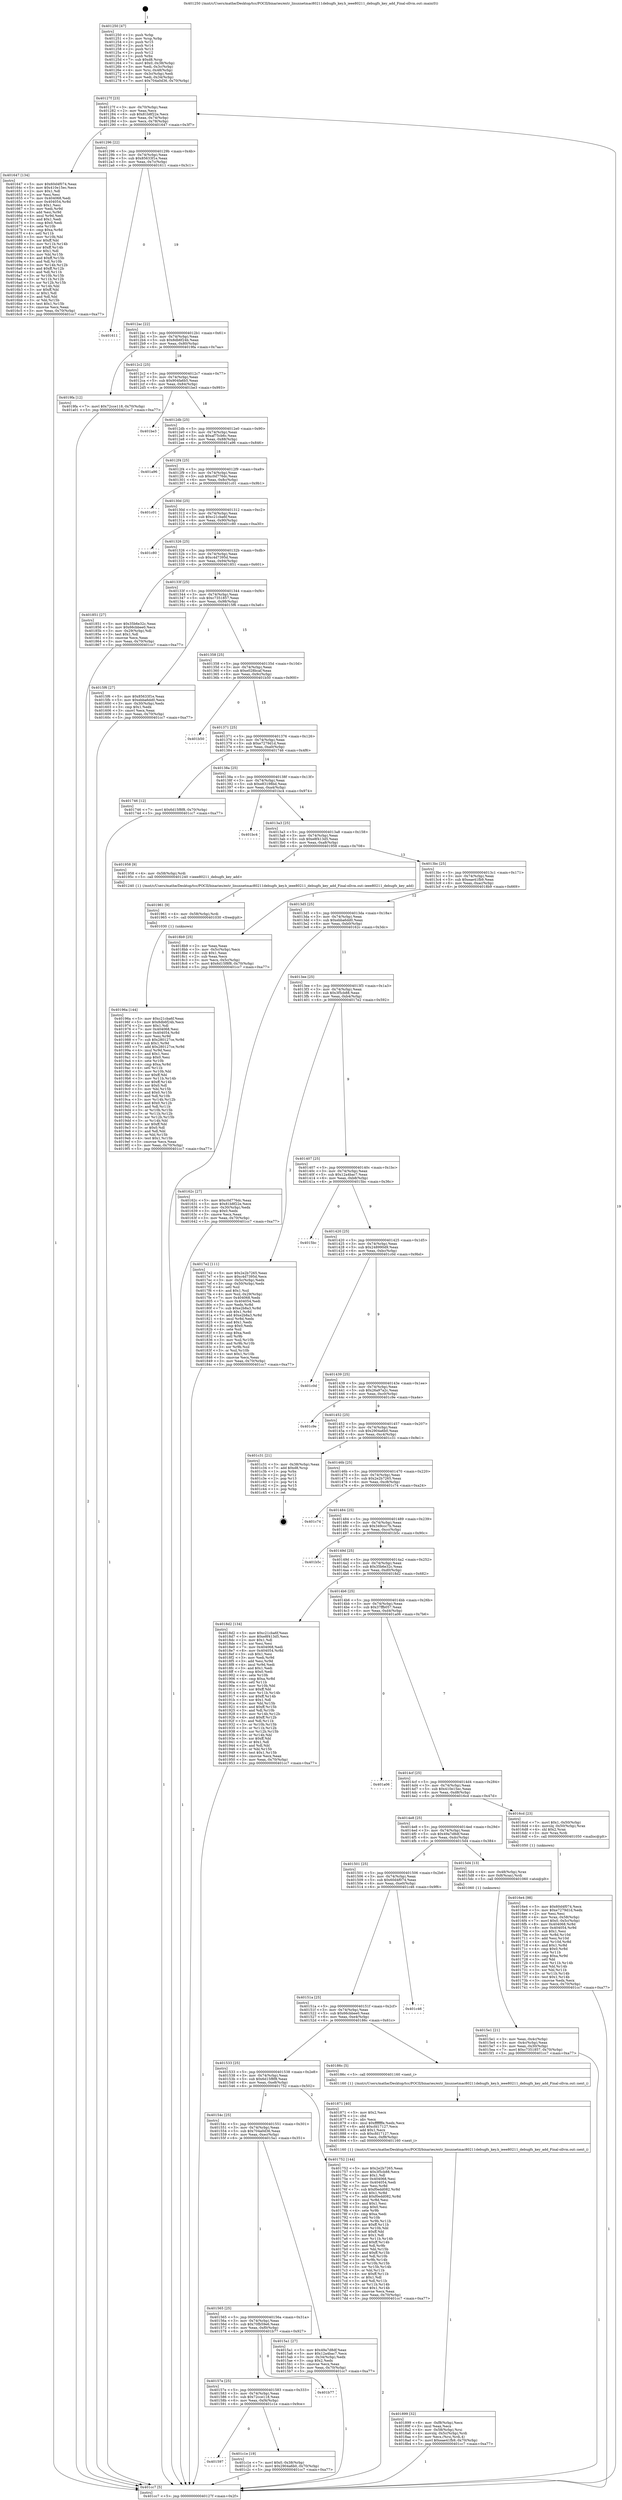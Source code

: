 digraph "0x401250" {
  label = "0x401250 (/mnt/c/Users/mathe/Desktop/tcc/POCII/binaries/extr_linuxnetmac80211debugfs_key.h_ieee80211_debugfs_key_add_Final-ollvm.out::main(0))"
  labelloc = "t"
  node[shape=record]

  Entry [label="",width=0.3,height=0.3,shape=circle,fillcolor=black,style=filled]
  "0x40127f" [label="{
     0x40127f [23]\l
     | [instrs]\l
     &nbsp;&nbsp;0x40127f \<+3\>: mov -0x70(%rbp),%eax\l
     &nbsp;&nbsp;0x401282 \<+2\>: mov %eax,%ecx\l
     &nbsp;&nbsp;0x401284 \<+6\>: sub $0x81b8f22e,%ecx\l
     &nbsp;&nbsp;0x40128a \<+3\>: mov %eax,-0x74(%rbp)\l
     &nbsp;&nbsp;0x40128d \<+3\>: mov %ecx,-0x78(%rbp)\l
     &nbsp;&nbsp;0x401290 \<+6\>: je 0000000000401647 \<main+0x3f7\>\l
  }"]
  "0x401647" [label="{
     0x401647 [134]\l
     | [instrs]\l
     &nbsp;&nbsp;0x401647 \<+5\>: mov $0x60d4f074,%eax\l
     &nbsp;&nbsp;0x40164c \<+5\>: mov $0x410e15ec,%ecx\l
     &nbsp;&nbsp;0x401651 \<+2\>: mov $0x1,%dl\l
     &nbsp;&nbsp;0x401653 \<+2\>: xor %esi,%esi\l
     &nbsp;&nbsp;0x401655 \<+7\>: mov 0x404068,%edi\l
     &nbsp;&nbsp;0x40165c \<+8\>: mov 0x404054,%r8d\l
     &nbsp;&nbsp;0x401664 \<+3\>: sub $0x1,%esi\l
     &nbsp;&nbsp;0x401667 \<+3\>: mov %edi,%r9d\l
     &nbsp;&nbsp;0x40166a \<+3\>: add %esi,%r9d\l
     &nbsp;&nbsp;0x40166d \<+4\>: imul %r9d,%edi\l
     &nbsp;&nbsp;0x401671 \<+3\>: and $0x1,%edi\l
     &nbsp;&nbsp;0x401674 \<+3\>: cmp $0x0,%edi\l
     &nbsp;&nbsp;0x401677 \<+4\>: sete %r10b\l
     &nbsp;&nbsp;0x40167b \<+4\>: cmp $0xa,%r8d\l
     &nbsp;&nbsp;0x40167f \<+4\>: setl %r11b\l
     &nbsp;&nbsp;0x401683 \<+3\>: mov %r10b,%bl\l
     &nbsp;&nbsp;0x401686 \<+3\>: xor $0xff,%bl\l
     &nbsp;&nbsp;0x401689 \<+3\>: mov %r11b,%r14b\l
     &nbsp;&nbsp;0x40168c \<+4\>: xor $0xff,%r14b\l
     &nbsp;&nbsp;0x401690 \<+3\>: xor $0x1,%dl\l
     &nbsp;&nbsp;0x401693 \<+3\>: mov %bl,%r15b\l
     &nbsp;&nbsp;0x401696 \<+4\>: and $0xff,%r15b\l
     &nbsp;&nbsp;0x40169a \<+3\>: and %dl,%r10b\l
     &nbsp;&nbsp;0x40169d \<+3\>: mov %r14b,%r12b\l
     &nbsp;&nbsp;0x4016a0 \<+4\>: and $0xff,%r12b\l
     &nbsp;&nbsp;0x4016a4 \<+3\>: and %dl,%r11b\l
     &nbsp;&nbsp;0x4016a7 \<+3\>: or %r10b,%r15b\l
     &nbsp;&nbsp;0x4016aa \<+3\>: or %r11b,%r12b\l
     &nbsp;&nbsp;0x4016ad \<+3\>: xor %r12b,%r15b\l
     &nbsp;&nbsp;0x4016b0 \<+3\>: or %r14b,%bl\l
     &nbsp;&nbsp;0x4016b3 \<+3\>: xor $0xff,%bl\l
     &nbsp;&nbsp;0x4016b6 \<+3\>: or $0x1,%dl\l
     &nbsp;&nbsp;0x4016b9 \<+2\>: and %dl,%bl\l
     &nbsp;&nbsp;0x4016bb \<+3\>: or %bl,%r15b\l
     &nbsp;&nbsp;0x4016be \<+4\>: test $0x1,%r15b\l
     &nbsp;&nbsp;0x4016c2 \<+3\>: cmovne %ecx,%eax\l
     &nbsp;&nbsp;0x4016c5 \<+3\>: mov %eax,-0x70(%rbp)\l
     &nbsp;&nbsp;0x4016c8 \<+5\>: jmp 0000000000401cc7 \<main+0xa77\>\l
  }"]
  "0x401296" [label="{
     0x401296 [22]\l
     | [instrs]\l
     &nbsp;&nbsp;0x401296 \<+5\>: jmp 000000000040129b \<main+0x4b\>\l
     &nbsp;&nbsp;0x40129b \<+3\>: mov -0x74(%rbp),%eax\l
     &nbsp;&nbsp;0x40129e \<+5\>: sub $0x85633f1e,%eax\l
     &nbsp;&nbsp;0x4012a3 \<+3\>: mov %eax,-0x7c(%rbp)\l
     &nbsp;&nbsp;0x4012a6 \<+6\>: je 0000000000401611 \<main+0x3c1\>\l
  }"]
  Exit [label="",width=0.3,height=0.3,shape=circle,fillcolor=black,style=filled,peripheries=2]
  "0x401611" [label="{
     0x401611\l
  }", style=dashed]
  "0x4012ac" [label="{
     0x4012ac [22]\l
     | [instrs]\l
     &nbsp;&nbsp;0x4012ac \<+5\>: jmp 00000000004012b1 \<main+0x61\>\l
     &nbsp;&nbsp;0x4012b1 \<+3\>: mov -0x74(%rbp),%eax\l
     &nbsp;&nbsp;0x4012b4 \<+5\>: sub $0x8db6f24b,%eax\l
     &nbsp;&nbsp;0x4012b9 \<+3\>: mov %eax,-0x80(%rbp)\l
     &nbsp;&nbsp;0x4012bc \<+6\>: je 00000000004019fa \<main+0x7aa\>\l
  }"]
  "0x401597" [label="{
     0x401597\l
  }", style=dashed]
  "0x4019fa" [label="{
     0x4019fa [12]\l
     | [instrs]\l
     &nbsp;&nbsp;0x4019fa \<+7\>: movl $0x72cce118,-0x70(%rbp)\l
     &nbsp;&nbsp;0x401a01 \<+5\>: jmp 0000000000401cc7 \<main+0xa77\>\l
  }"]
  "0x4012c2" [label="{
     0x4012c2 [25]\l
     | [instrs]\l
     &nbsp;&nbsp;0x4012c2 \<+5\>: jmp 00000000004012c7 \<main+0x77\>\l
     &nbsp;&nbsp;0x4012c7 \<+3\>: mov -0x74(%rbp),%eax\l
     &nbsp;&nbsp;0x4012ca \<+5\>: sub $0x904fa6b5,%eax\l
     &nbsp;&nbsp;0x4012cf \<+6\>: mov %eax,-0x84(%rbp)\l
     &nbsp;&nbsp;0x4012d5 \<+6\>: je 0000000000401be3 \<main+0x993\>\l
  }"]
  "0x401c1e" [label="{
     0x401c1e [19]\l
     | [instrs]\l
     &nbsp;&nbsp;0x401c1e \<+7\>: movl $0x0,-0x38(%rbp)\l
     &nbsp;&nbsp;0x401c25 \<+7\>: movl $0x2904a6b0,-0x70(%rbp)\l
     &nbsp;&nbsp;0x401c2c \<+5\>: jmp 0000000000401cc7 \<main+0xa77\>\l
  }"]
  "0x401be3" [label="{
     0x401be3\l
  }", style=dashed]
  "0x4012db" [label="{
     0x4012db [25]\l
     | [instrs]\l
     &nbsp;&nbsp;0x4012db \<+5\>: jmp 00000000004012e0 \<main+0x90\>\l
     &nbsp;&nbsp;0x4012e0 \<+3\>: mov -0x74(%rbp),%eax\l
     &nbsp;&nbsp;0x4012e3 \<+5\>: sub $0xaf75cb6c,%eax\l
     &nbsp;&nbsp;0x4012e8 \<+6\>: mov %eax,-0x88(%rbp)\l
     &nbsp;&nbsp;0x4012ee \<+6\>: je 0000000000401a96 \<main+0x846\>\l
  }"]
  "0x40157e" [label="{
     0x40157e [25]\l
     | [instrs]\l
     &nbsp;&nbsp;0x40157e \<+5\>: jmp 0000000000401583 \<main+0x333\>\l
     &nbsp;&nbsp;0x401583 \<+3\>: mov -0x74(%rbp),%eax\l
     &nbsp;&nbsp;0x401586 \<+5\>: sub $0x72cce118,%eax\l
     &nbsp;&nbsp;0x40158b \<+6\>: mov %eax,-0xf4(%rbp)\l
     &nbsp;&nbsp;0x401591 \<+6\>: je 0000000000401c1e \<main+0x9ce\>\l
  }"]
  "0x401a96" [label="{
     0x401a96\l
  }", style=dashed]
  "0x4012f4" [label="{
     0x4012f4 [25]\l
     | [instrs]\l
     &nbsp;&nbsp;0x4012f4 \<+5\>: jmp 00000000004012f9 \<main+0xa9\>\l
     &nbsp;&nbsp;0x4012f9 \<+3\>: mov -0x74(%rbp),%eax\l
     &nbsp;&nbsp;0x4012fc \<+5\>: sub $0xc0d776dc,%eax\l
     &nbsp;&nbsp;0x401301 \<+6\>: mov %eax,-0x8c(%rbp)\l
     &nbsp;&nbsp;0x401307 \<+6\>: je 0000000000401c01 \<main+0x9b1\>\l
  }"]
  "0x401b77" [label="{
     0x401b77\l
  }", style=dashed]
  "0x401c01" [label="{
     0x401c01\l
  }", style=dashed]
  "0x40130d" [label="{
     0x40130d [25]\l
     | [instrs]\l
     &nbsp;&nbsp;0x40130d \<+5\>: jmp 0000000000401312 \<main+0xc2\>\l
     &nbsp;&nbsp;0x401312 \<+3\>: mov -0x74(%rbp),%eax\l
     &nbsp;&nbsp;0x401315 \<+5\>: sub $0xc21cba6f,%eax\l
     &nbsp;&nbsp;0x40131a \<+6\>: mov %eax,-0x90(%rbp)\l
     &nbsp;&nbsp;0x401320 \<+6\>: je 0000000000401c80 \<main+0xa30\>\l
  }"]
  "0x40196a" [label="{
     0x40196a [144]\l
     | [instrs]\l
     &nbsp;&nbsp;0x40196a \<+5\>: mov $0xc21cba6f,%eax\l
     &nbsp;&nbsp;0x40196f \<+5\>: mov $0x8db6f24b,%ecx\l
     &nbsp;&nbsp;0x401974 \<+2\>: mov $0x1,%dl\l
     &nbsp;&nbsp;0x401976 \<+7\>: mov 0x404068,%esi\l
     &nbsp;&nbsp;0x40197d \<+8\>: mov 0x404054,%r8d\l
     &nbsp;&nbsp;0x401985 \<+3\>: mov %esi,%r9d\l
     &nbsp;&nbsp;0x401988 \<+7\>: sub $0x280127ce,%r9d\l
     &nbsp;&nbsp;0x40198f \<+4\>: sub $0x1,%r9d\l
     &nbsp;&nbsp;0x401993 \<+7\>: add $0x280127ce,%r9d\l
     &nbsp;&nbsp;0x40199a \<+4\>: imul %r9d,%esi\l
     &nbsp;&nbsp;0x40199e \<+3\>: and $0x1,%esi\l
     &nbsp;&nbsp;0x4019a1 \<+3\>: cmp $0x0,%esi\l
     &nbsp;&nbsp;0x4019a4 \<+4\>: sete %r10b\l
     &nbsp;&nbsp;0x4019a8 \<+4\>: cmp $0xa,%r8d\l
     &nbsp;&nbsp;0x4019ac \<+4\>: setl %r11b\l
     &nbsp;&nbsp;0x4019b0 \<+3\>: mov %r10b,%bl\l
     &nbsp;&nbsp;0x4019b3 \<+3\>: xor $0xff,%bl\l
     &nbsp;&nbsp;0x4019b6 \<+3\>: mov %r11b,%r14b\l
     &nbsp;&nbsp;0x4019b9 \<+4\>: xor $0xff,%r14b\l
     &nbsp;&nbsp;0x4019bd \<+3\>: xor $0x0,%dl\l
     &nbsp;&nbsp;0x4019c0 \<+3\>: mov %bl,%r15b\l
     &nbsp;&nbsp;0x4019c3 \<+4\>: and $0x0,%r15b\l
     &nbsp;&nbsp;0x4019c7 \<+3\>: and %dl,%r10b\l
     &nbsp;&nbsp;0x4019ca \<+3\>: mov %r14b,%r12b\l
     &nbsp;&nbsp;0x4019cd \<+4\>: and $0x0,%r12b\l
     &nbsp;&nbsp;0x4019d1 \<+3\>: and %dl,%r11b\l
     &nbsp;&nbsp;0x4019d4 \<+3\>: or %r10b,%r15b\l
     &nbsp;&nbsp;0x4019d7 \<+3\>: or %r11b,%r12b\l
     &nbsp;&nbsp;0x4019da \<+3\>: xor %r12b,%r15b\l
     &nbsp;&nbsp;0x4019dd \<+3\>: or %r14b,%bl\l
     &nbsp;&nbsp;0x4019e0 \<+3\>: xor $0xff,%bl\l
     &nbsp;&nbsp;0x4019e3 \<+3\>: or $0x0,%dl\l
     &nbsp;&nbsp;0x4019e6 \<+2\>: and %dl,%bl\l
     &nbsp;&nbsp;0x4019e8 \<+3\>: or %bl,%r15b\l
     &nbsp;&nbsp;0x4019eb \<+4\>: test $0x1,%r15b\l
     &nbsp;&nbsp;0x4019ef \<+3\>: cmovne %ecx,%eax\l
     &nbsp;&nbsp;0x4019f2 \<+3\>: mov %eax,-0x70(%rbp)\l
     &nbsp;&nbsp;0x4019f5 \<+5\>: jmp 0000000000401cc7 \<main+0xa77\>\l
  }"]
  "0x401c80" [label="{
     0x401c80\l
  }", style=dashed]
  "0x401326" [label="{
     0x401326 [25]\l
     | [instrs]\l
     &nbsp;&nbsp;0x401326 \<+5\>: jmp 000000000040132b \<main+0xdb\>\l
     &nbsp;&nbsp;0x40132b \<+3\>: mov -0x74(%rbp),%eax\l
     &nbsp;&nbsp;0x40132e \<+5\>: sub $0xc4d7395d,%eax\l
     &nbsp;&nbsp;0x401333 \<+6\>: mov %eax,-0x94(%rbp)\l
     &nbsp;&nbsp;0x401339 \<+6\>: je 0000000000401851 \<main+0x601\>\l
  }"]
  "0x401961" [label="{
     0x401961 [9]\l
     | [instrs]\l
     &nbsp;&nbsp;0x401961 \<+4\>: mov -0x58(%rbp),%rdi\l
     &nbsp;&nbsp;0x401965 \<+5\>: call 0000000000401030 \<free@plt\>\l
     | [calls]\l
     &nbsp;&nbsp;0x401030 \{1\} (unknown)\l
  }"]
  "0x401851" [label="{
     0x401851 [27]\l
     | [instrs]\l
     &nbsp;&nbsp;0x401851 \<+5\>: mov $0x35b6e32c,%eax\l
     &nbsp;&nbsp;0x401856 \<+5\>: mov $0x66cbbee0,%ecx\l
     &nbsp;&nbsp;0x40185b \<+3\>: mov -0x29(%rbp),%dl\l
     &nbsp;&nbsp;0x40185e \<+3\>: test $0x1,%dl\l
     &nbsp;&nbsp;0x401861 \<+3\>: cmovne %ecx,%eax\l
     &nbsp;&nbsp;0x401864 \<+3\>: mov %eax,-0x70(%rbp)\l
     &nbsp;&nbsp;0x401867 \<+5\>: jmp 0000000000401cc7 \<main+0xa77\>\l
  }"]
  "0x40133f" [label="{
     0x40133f [25]\l
     | [instrs]\l
     &nbsp;&nbsp;0x40133f \<+5\>: jmp 0000000000401344 \<main+0xf4\>\l
     &nbsp;&nbsp;0x401344 \<+3\>: mov -0x74(%rbp),%eax\l
     &nbsp;&nbsp;0x401347 \<+5\>: sub $0xc7351857,%eax\l
     &nbsp;&nbsp;0x40134c \<+6\>: mov %eax,-0x98(%rbp)\l
     &nbsp;&nbsp;0x401352 \<+6\>: je 00000000004015f6 \<main+0x3a6\>\l
  }"]
  "0x401899" [label="{
     0x401899 [32]\l
     | [instrs]\l
     &nbsp;&nbsp;0x401899 \<+6\>: mov -0xf8(%rbp),%ecx\l
     &nbsp;&nbsp;0x40189f \<+3\>: imul %eax,%ecx\l
     &nbsp;&nbsp;0x4018a2 \<+4\>: mov -0x58(%rbp),%rsi\l
     &nbsp;&nbsp;0x4018a6 \<+4\>: movslq -0x5c(%rbp),%rdi\l
     &nbsp;&nbsp;0x4018aa \<+3\>: mov %ecx,(%rsi,%rdi,4)\l
     &nbsp;&nbsp;0x4018ad \<+7\>: movl $0xeae41fb9,-0x70(%rbp)\l
     &nbsp;&nbsp;0x4018b4 \<+5\>: jmp 0000000000401cc7 \<main+0xa77\>\l
  }"]
  "0x4015f6" [label="{
     0x4015f6 [27]\l
     | [instrs]\l
     &nbsp;&nbsp;0x4015f6 \<+5\>: mov $0x85633f1e,%eax\l
     &nbsp;&nbsp;0x4015fb \<+5\>: mov $0xebba6dd0,%ecx\l
     &nbsp;&nbsp;0x401600 \<+3\>: mov -0x30(%rbp),%edx\l
     &nbsp;&nbsp;0x401603 \<+3\>: cmp $0x1,%edx\l
     &nbsp;&nbsp;0x401606 \<+3\>: cmovl %ecx,%eax\l
     &nbsp;&nbsp;0x401609 \<+3\>: mov %eax,-0x70(%rbp)\l
     &nbsp;&nbsp;0x40160c \<+5\>: jmp 0000000000401cc7 \<main+0xa77\>\l
  }"]
  "0x401358" [label="{
     0x401358 [25]\l
     | [instrs]\l
     &nbsp;&nbsp;0x401358 \<+5\>: jmp 000000000040135d \<main+0x10d\>\l
     &nbsp;&nbsp;0x40135d \<+3\>: mov -0x74(%rbp),%eax\l
     &nbsp;&nbsp;0x401360 \<+5\>: sub $0xe028bcaf,%eax\l
     &nbsp;&nbsp;0x401365 \<+6\>: mov %eax,-0x9c(%rbp)\l
     &nbsp;&nbsp;0x40136b \<+6\>: je 0000000000401b50 \<main+0x900\>\l
  }"]
  "0x401871" [label="{
     0x401871 [40]\l
     | [instrs]\l
     &nbsp;&nbsp;0x401871 \<+5\>: mov $0x2,%ecx\l
     &nbsp;&nbsp;0x401876 \<+1\>: cltd\l
     &nbsp;&nbsp;0x401877 \<+2\>: idiv %ecx\l
     &nbsp;&nbsp;0x401879 \<+6\>: imul $0xfffffffe,%edx,%ecx\l
     &nbsp;&nbsp;0x40187f \<+6\>: add $0xcfd17127,%ecx\l
     &nbsp;&nbsp;0x401885 \<+3\>: add $0x1,%ecx\l
     &nbsp;&nbsp;0x401888 \<+6\>: sub $0xcfd17127,%ecx\l
     &nbsp;&nbsp;0x40188e \<+6\>: mov %ecx,-0xf8(%rbp)\l
     &nbsp;&nbsp;0x401894 \<+5\>: call 0000000000401160 \<next_i\>\l
     | [calls]\l
     &nbsp;&nbsp;0x401160 \{1\} (/mnt/c/Users/mathe/Desktop/tcc/POCII/binaries/extr_linuxnetmac80211debugfs_key.h_ieee80211_debugfs_key_add_Final-ollvm.out::next_i)\l
  }"]
  "0x401b50" [label="{
     0x401b50\l
  }", style=dashed]
  "0x401371" [label="{
     0x401371 [25]\l
     | [instrs]\l
     &nbsp;&nbsp;0x401371 \<+5\>: jmp 0000000000401376 \<main+0x126\>\l
     &nbsp;&nbsp;0x401376 \<+3\>: mov -0x74(%rbp),%eax\l
     &nbsp;&nbsp;0x401379 \<+5\>: sub $0xe7279d1d,%eax\l
     &nbsp;&nbsp;0x40137e \<+6\>: mov %eax,-0xa0(%rbp)\l
     &nbsp;&nbsp;0x401384 \<+6\>: je 0000000000401746 \<main+0x4f6\>\l
  }"]
  "0x4016e4" [label="{
     0x4016e4 [98]\l
     | [instrs]\l
     &nbsp;&nbsp;0x4016e4 \<+5\>: mov $0x60d4f074,%ecx\l
     &nbsp;&nbsp;0x4016e9 \<+5\>: mov $0xe7279d1d,%edx\l
     &nbsp;&nbsp;0x4016ee \<+2\>: xor %esi,%esi\l
     &nbsp;&nbsp;0x4016f0 \<+4\>: mov %rax,-0x58(%rbp)\l
     &nbsp;&nbsp;0x4016f4 \<+7\>: movl $0x0,-0x5c(%rbp)\l
     &nbsp;&nbsp;0x4016fb \<+8\>: mov 0x404068,%r8d\l
     &nbsp;&nbsp;0x401703 \<+8\>: mov 0x404054,%r9d\l
     &nbsp;&nbsp;0x40170b \<+3\>: sub $0x1,%esi\l
     &nbsp;&nbsp;0x40170e \<+3\>: mov %r8d,%r10d\l
     &nbsp;&nbsp;0x401711 \<+3\>: add %esi,%r10d\l
     &nbsp;&nbsp;0x401714 \<+4\>: imul %r10d,%r8d\l
     &nbsp;&nbsp;0x401718 \<+4\>: and $0x1,%r8d\l
     &nbsp;&nbsp;0x40171c \<+4\>: cmp $0x0,%r8d\l
     &nbsp;&nbsp;0x401720 \<+4\>: sete %r11b\l
     &nbsp;&nbsp;0x401724 \<+4\>: cmp $0xa,%r9d\l
     &nbsp;&nbsp;0x401728 \<+3\>: setl %bl\l
     &nbsp;&nbsp;0x40172b \<+3\>: mov %r11b,%r14b\l
     &nbsp;&nbsp;0x40172e \<+3\>: and %bl,%r14b\l
     &nbsp;&nbsp;0x401731 \<+3\>: xor %bl,%r11b\l
     &nbsp;&nbsp;0x401734 \<+3\>: or %r11b,%r14b\l
     &nbsp;&nbsp;0x401737 \<+4\>: test $0x1,%r14b\l
     &nbsp;&nbsp;0x40173b \<+3\>: cmovne %edx,%ecx\l
     &nbsp;&nbsp;0x40173e \<+3\>: mov %ecx,-0x70(%rbp)\l
     &nbsp;&nbsp;0x401741 \<+5\>: jmp 0000000000401cc7 \<main+0xa77\>\l
  }"]
  "0x401746" [label="{
     0x401746 [12]\l
     | [instrs]\l
     &nbsp;&nbsp;0x401746 \<+7\>: movl $0x6d15f8f8,-0x70(%rbp)\l
     &nbsp;&nbsp;0x40174d \<+5\>: jmp 0000000000401cc7 \<main+0xa77\>\l
  }"]
  "0x40138a" [label="{
     0x40138a [25]\l
     | [instrs]\l
     &nbsp;&nbsp;0x40138a \<+5\>: jmp 000000000040138f \<main+0x13f\>\l
     &nbsp;&nbsp;0x40138f \<+3\>: mov -0x74(%rbp),%eax\l
     &nbsp;&nbsp;0x401392 \<+5\>: sub $0xe83198bd,%eax\l
     &nbsp;&nbsp;0x401397 \<+6\>: mov %eax,-0xa4(%rbp)\l
     &nbsp;&nbsp;0x40139d \<+6\>: je 0000000000401bc4 \<main+0x974\>\l
  }"]
  "0x4015e1" [label="{
     0x4015e1 [21]\l
     | [instrs]\l
     &nbsp;&nbsp;0x4015e1 \<+3\>: mov %eax,-0x4c(%rbp)\l
     &nbsp;&nbsp;0x4015e4 \<+3\>: mov -0x4c(%rbp),%eax\l
     &nbsp;&nbsp;0x4015e7 \<+3\>: mov %eax,-0x30(%rbp)\l
     &nbsp;&nbsp;0x4015ea \<+7\>: movl $0xc7351857,-0x70(%rbp)\l
     &nbsp;&nbsp;0x4015f1 \<+5\>: jmp 0000000000401cc7 \<main+0xa77\>\l
  }"]
  "0x401bc4" [label="{
     0x401bc4\l
  }", style=dashed]
  "0x4013a3" [label="{
     0x4013a3 [25]\l
     | [instrs]\l
     &nbsp;&nbsp;0x4013a3 \<+5\>: jmp 00000000004013a8 \<main+0x158\>\l
     &nbsp;&nbsp;0x4013a8 \<+3\>: mov -0x74(%rbp),%eax\l
     &nbsp;&nbsp;0x4013ab \<+5\>: sub $0xe8f413d5,%eax\l
     &nbsp;&nbsp;0x4013b0 \<+6\>: mov %eax,-0xa8(%rbp)\l
     &nbsp;&nbsp;0x4013b6 \<+6\>: je 0000000000401958 \<main+0x708\>\l
  }"]
  "0x401250" [label="{
     0x401250 [47]\l
     | [instrs]\l
     &nbsp;&nbsp;0x401250 \<+1\>: push %rbp\l
     &nbsp;&nbsp;0x401251 \<+3\>: mov %rsp,%rbp\l
     &nbsp;&nbsp;0x401254 \<+2\>: push %r15\l
     &nbsp;&nbsp;0x401256 \<+2\>: push %r14\l
     &nbsp;&nbsp;0x401258 \<+2\>: push %r13\l
     &nbsp;&nbsp;0x40125a \<+2\>: push %r12\l
     &nbsp;&nbsp;0x40125c \<+1\>: push %rbx\l
     &nbsp;&nbsp;0x40125d \<+7\>: sub $0xd8,%rsp\l
     &nbsp;&nbsp;0x401264 \<+7\>: movl $0x0,-0x38(%rbp)\l
     &nbsp;&nbsp;0x40126b \<+3\>: mov %edi,-0x3c(%rbp)\l
     &nbsp;&nbsp;0x40126e \<+4\>: mov %rsi,-0x48(%rbp)\l
     &nbsp;&nbsp;0x401272 \<+3\>: mov -0x3c(%rbp),%edi\l
     &nbsp;&nbsp;0x401275 \<+3\>: mov %edi,-0x34(%rbp)\l
     &nbsp;&nbsp;0x401278 \<+7\>: movl $0x704a0d36,-0x70(%rbp)\l
  }"]
  "0x401958" [label="{
     0x401958 [9]\l
     | [instrs]\l
     &nbsp;&nbsp;0x401958 \<+4\>: mov -0x58(%rbp),%rdi\l
     &nbsp;&nbsp;0x40195c \<+5\>: call 0000000000401240 \<ieee80211_debugfs_key_add\>\l
     | [calls]\l
     &nbsp;&nbsp;0x401240 \{1\} (/mnt/c/Users/mathe/Desktop/tcc/POCII/binaries/extr_linuxnetmac80211debugfs_key.h_ieee80211_debugfs_key_add_Final-ollvm.out::ieee80211_debugfs_key_add)\l
  }"]
  "0x4013bc" [label="{
     0x4013bc [25]\l
     | [instrs]\l
     &nbsp;&nbsp;0x4013bc \<+5\>: jmp 00000000004013c1 \<main+0x171\>\l
     &nbsp;&nbsp;0x4013c1 \<+3\>: mov -0x74(%rbp),%eax\l
     &nbsp;&nbsp;0x4013c4 \<+5\>: sub $0xeae41fb9,%eax\l
     &nbsp;&nbsp;0x4013c9 \<+6\>: mov %eax,-0xac(%rbp)\l
     &nbsp;&nbsp;0x4013cf \<+6\>: je 00000000004018b9 \<main+0x669\>\l
  }"]
  "0x401cc7" [label="{
     0x401cc7 [5]\l
     | [instrs]\l
     &nbsp;&nbsp;0x401cc7 \<+5\>: jmp 000000000040127f \<main+0x2f\>\l
  }"]
  "0x4018b9" [label="{
     0x4018b9 [25]\l
     | [instrs]\l
     &nbsp;&nbsp;0x4018b9 \<+2\>: xor %eax,%eax\l
     &nbsp;&nbsp;0x4018bb \<+3\>: mov -0x5c(%rbp),%ecx\l
     &nbsp;&nbsp;0x4018be \<+3\>: sub $0x1,%eax\l
     &nbsp;&nbsp;0x4018c1 \<+2\>: sub %eax,%ecx\l
     &nbsp;&nbsp;0x4018c3 \<+3\>: mov %ecx,-0x5c(%rbp)\l
     &nbsp;&nbsp;0x4018c6 \<+7\>: movl $0x6d15f8f8,-0x70(%rbp)\l
     &nbsp;&nbsp;0x4018cd \<+5\>: jmp 0000000000401cc7 \<main+0xa77\>\l
  }"]
  "0x4013d5" [label="{
     0x4013d5 [25]\l
     | [instrs]\l
     &nbsp;&nbsp;0x4013d5 \<+5\>: jmp 00000000004013da \<main+0x18a\>\l
     &nbsp;&nbsp;0x4013da \<+3\>: mov -0x74(%rbp),%eax\l
     &nbsp;&nbsp;0x4013dd \<+5\>: sub $0xebba6dd0,%eax\l
     &nbsp;&nbsp;0x4013e2 \<+6\>: mov %eax,-0xb0(%rbp)\l
     &nbsp;&nbsp;0x4013e8 \<+6\>: je 000000000040162c \<main+0x3dc\>\l
  }"]
  "0x401565" [label="{
     0x401565 [25]\l
     | [instrs]\l
     &nbsp;&nbsp;0x401565 \<+5\>: jmp 000000000040156a \<main+0x31a\>\l
     &nbsp;&nbsp;0x40156a \<+3\>: mov -0x74(%rbp),%eax\l
     &nbsp;&nbsp;0x40156d \<+5\>: sub $0x70fb59e6,%eax\l
     &nbsp;&nbsp;0x401572 \<+6\>: mov %eax,-0xf0(%rbp)\l
     &nbsp;&nbsp;0x401578 \<+6\>: je 0000000000401b77 \<main+0x927\>\l
  }"]
  "0x40162c" [label="{
     0x40162c [27]\l
     | [instrs]\l
     &nbsp;&nbsp;0x40162c \<+5\>: mov $0xc0d776dc,%eax\l
     &nbsp;&nbsp;0x401631 \<+5\>: mov $0x81b8f22e,%ecx\l
     &nbsp;&nbsp;0x401636 \<+3\>: mov -0x30(%rbp),%edx\l
     &nbsp;&nbsp;0x401639 \<+3\>: cmp $0x0,%edx\l
     &nbsp;&nbsp;0x40163c \<+3\>: cmove %ecx,%eax\l
     &nbsp;&nbsp;0x40163f \<+3\>: mov %eax,-0x70(%rbp)\l
     &nbsp;&nbsp;0x401642 \<+5\>: jmp 0000000000401cc7 \<main+0xa77\>\l
  }"]
  "0x4013ee" [label="{
     0x4013ee [25]\l
     | [instrs]\l
     &nbsp;&nbsp;0x4013ee \<+5\>: jmp 00000000004013f3 \<main+0x1a3\>\l
     &nbsp;&nbsp;0x4013f3 \<+3\>: mov -0x74(%rbp),%eax\l
     &nbsp;&nbsp;0x4013f6 \<+5\>: sub $0x3f5cb88,%eax\l
     &nbsp;&nbsp;0x4013fb \<+6\>: mov %eax,-0xb4(%rbp)\l
     &nbsp;&nbsp;0x401401 \<+6\>: je 00000000004017e2 \<main+0x592\>\l
  }"]
  "0x4015a1" [label="{
     0x4015a1 [27]\l
     | [instrs]\l
     &nbsp;&nbsp;0x4015a1 \<+5\>: mov $0x49a7d8df,%eax\l
     &nbsp;&nbsp;0x4015a6 \<+5\>: mov $0x12a4bac7,%ecx\l
     &nbsp;&nbsp;0x4015ab \<+3\>: mov -0x34(%rbp),%edx\l
     &nbsp;&nbsp;0x4015ae \<+3\>: cmp $0x2,%edx\l
     &nbsp;&nbsp;0x4015b1 \<+3\>: cmovne %ecx,%eax\l
     &nbsp;&nbsp;0x4015b4 \<+3\>: mov %eax,-0x70(%rbp)\l
     &nbsp;&nbsp;0x4015b7 \<+5\>: jmp 0000000000401cc7 \<main+0xa77\>\l
  }"]
  "0x4017e2" [label="{
     0x4017e2 [111]\l
     | [instrs]\l
     &nbsp;&nbsp;0x4017e2 \<+5\>: mov $0x2e2b7265,%eax\l
     &nbsp;&nbsp;0x4017e7 \<+5\>: mov $0xc4d7395d,%ecx\l
     &nbsp;&nbsp;0x4017ec \<+3\>: mov -0x5c(%rbp),%edx\l
     &nbsp;&nbsp;0x4017ef \<+3\>: cmp -0x50(%rbp),%edx\l
     &nbsp;&nbsp;0x4017f2 \<+4\>: setl %sil\l
     &nbsp;&nbsp;0x4017f6 \<+4\>: and $0x1,%sil\l
     &nbsp;&nbsp;0x4017fa \<+4\>: mov %sil,-0x29(%rbp)\l
     &nbsp;&nbsp;0x4017fe \<+7\>: mov 0x404068,%edx\l
     &nbsp;&nbsp;0x401805 \<+7\>: mov 0x404054,%edi\l
     &nbsp;&nbsp;0x40180c \<+3\>: mov %edx,%r8d\l
     &nbsp;&nbsp;0x40180f \<+7\>: sub $0xe2b8a3,%r8d\l
     &nbsp;&nbsp;0x401816 \<+4\>: sub $0x1,%r8d\l
     &nbsp;&nbsp;0x40181a \<+7\>: add $0xe2b8a3,%r8d\l
     &nbsp;&nbsp;0x401821 \<+4\>: imul %r8d,%edx\l
     &nbsp;&nbsp;0x401825 \<+3\>: and $0x1,%edx\l
     &nbsp;&nbsp;0x401828 \<+3\>: cmp $0x0,%edx\l
     &nbsp;&nbsp;0x40182b \<+4\>: sete %sil\l
     &nbsp;&nbsp;0x40182f \<+3\>: cmp $0xa,%edi\l
     &nbsp;&nbsp;0x401832 \<+4\>: setl %r9b\l
     &nbsp;&nbsp;0x401836 \<+3\>: mov %sil,%r10b\l
     &nbsp;&nbsp;0x401839 \<+3\>: and %r9b,%r10b\l
     &nbsp;&nbsp;0x40183c \<+3\>: xor %r9b,%sil\l
     &nbsp;&nbsp;0x40183f \<+3\>: or %sil,%r10b\l
     &nbsp;&nbsp;0x401842 \<+4\>: test $0x1,%r10b\l
     &nbsp;&nbsp;0x401846 \<+3\>: cmovne %ecx,%eax\l
     &nbsp;&nbsp;0x401849 \<+3\>: mov %eax,-0x70(%rbp)\l
     &nbsp;&nbsp;0x40184c \<+5\>: jmp 0000000000401cc7 \<main+0xa77\>\l
  }"]
  "0x401407" [label="{
     0x401407 [25]\l
     | [instrs]\l
     &nbsp;&nbsp;0x401407 \<+5\>: jmp 000000000040140c \<main+0x1bc\>\l
     &nbsp;&nbsp;0x40140c \<+3\>: mov -0x74(%rbp),%eax\l
     &nbsp;&nbsp;0x40140f \<+5\>: sub $0x12a4bac7,%eax\l
     &nbsp;&nbsp;0x401414 \<+6\>: mov %eax,-0xb8(%rbp)\l
     &nbsp;&nbsp;0x40141a \<+6\>: je 00000000004015bc \<main+0x36c\>\l
  }"]
  "0x40154c" [label="{
     0x40154c [25]\l
     | [instrs]\l
     &nbsp;&nbsp;0x40154c \<+5\>: jmp 0000000000401551 \<main+0x301\>\l
     &nbsp;&nbsp;0x401551 \<+3\>: mov -0x74(%rbp),%eax\l
     &nbsp;&nbsp;0x401554 \<+5\>: sub $0x704a0d36,%eax\l
     &nbsp;&nbsp;0x401559 \<+6\>: mov %eax,-0xec(%rbp)\l
     &nbsp;&nbsp;0x40155f \<+6\>: je 00000000004015a1 \<main+0x351\>\l
  }"]
  "0x4015bc" [label="{
     0x4015bc\l
  }", style=dashed]
  "0x401420" [label="{
     0x401420 [25]\l
     | [instrs]\l
     &nbsp;&nbsp;0x401420 \<+5\>: jmp 0000000000401425 \<main+0x1d5\>\l
     &nbsp;&nbsp;0x401425 \<+3\>: mov -0x74(%rbp),%eax\l
     &nbsp;&nbsp;0x401428 \<+5\>: sub $0x248990d9,%eax\l
     &nbsp;&nbsp;0x40142d \<+6\>: mov %eax,-0xbc(%rbp)\l
     &nbsp;&nbsp;0x401433 \<+6\>: je 0000000000401c0d \<main+0x9bd\>\l
  }"]
  "0x401752" [label="{
     0x401752 [144]\l
     | [instrs]\l
     &nbsp;&nbsp;0x401752 \<+5\>: mov $0x2e2b7265,%eax\l
     &nbsp;&nbsp;0x401757 \<+5\>: mov $0x3f5cb88,%ecx\l
     &nbsp;&nbsp;0x40175c \<+2\>: mov $0x1,%dl\l
     &nbsp;&nbsp;0x40175e \<+7\>: mov 0x404068,%esi\l
     &nbsp;&nbsp;0x401765 \<+7\>: mov 0x404054,%edi\l
     &nbsp;&nbsp;0x40176c \<+3\>: mov %esi,%r8d\l
     &nbsp;&nbsp;0x40176f \<+7\>: sub $0xf0edd082,%r8d\l
     &nbsp;&nbsp;0x401776 \<+4\>: sub $0x1,%r8d\l
     &nbsp;&nbsp;0x40177a \<+7\>: add $0xf0edd082,%r8d\l
     &nbsp;&nbsp;0x401781 \<+4\>: imul %r8d,%esi\l
     &nbsp;&nbsp;0x401785 \<+3\>: and $0x1,%esi\l
     &nbsp;&nbsp;0x401788 \<+3\>: cmp $0x0,%esi\l
     &nbsp;&nbsp;0x40178b \<+4\>: sete %r9b\l
     &nbsp;&nbsp;0x40178f \<+3\>: cmp $0xa,%edi\l
     &nbsp;&nbsp;0x401792 \<+4\>: setl %r10b\l
     &nbsp;&nbsp;0x401796 \<+3\>: mov %r9b,%r11b\l
     &nbsp;&nbsp;0x401799 \<+4\>: xor $0xff,%r11b\l
     &nbsp;&nbsp;0x40179d \<+3\>: mov %r10b,%bl\l
     &nbsp;&nbsp;0x4017a0 \<+3\>: xor $0xff,%bl\l
     &nbsp;&nbsp;0x4017a3 \<+3\>: xor $0x1,%dl\l
     &nbsp;&nbsp;0x4017a6 \<+3\>: mov %r11b,%r14b\l
     &nbsp;&nbsp;0x4017a9 \<+4\>: and $0xff,%r14b\l
     &nbsp;&nbsp;0x4017ad \<+3\>: and %dl,%r9b\l
     &nbsp;&nbsp;0x4017b0 \<+3\>: mov %bl,%r15b\l
     &nbsp;&nbsp;0x4017b3 \<+4\>: and $0xff,%r15b\l
     &nbsp;&nbsp;0x4017b7 \<+3\>: and %dl,%r10b\l
     &nbsp;&nbsp;0x4017ba \<+3\>: or %r9b,%r14b\l
     &nbsp;&nbsp;0x4017bd \<+3\>: or %r10b,%r15b\l
     &nbsp;&nbsp;0x4017c0 \<+3\>: xor %r15b,%r14b\l
     &nbsp;&nbsp;0x4017c3 \<+3\>: or %bl,%r11b\l
     &nbsp;&nbsp;0x4017c6 \<+4\>: xor $0xff,%r11b\l
     &nbsp;&nbsp;0x4017ca \<+3\>: or $0x1,%dl\l
     &nbsp;&nbsp;0x4017cd \<+3\>: and %dl,%r11b\l
     &nbsp;&nbsp;0x4017d0 \<+3\>: or %r11b,%r14b\l
     &nbsp;&nbsp;0x4017d3 \<+4\>: test $0x1,%r14b\l
     &nbsp;&nbsp;0x4017d7 \<+3\>: cmovne %ecx,%eax\l
     &nbsp;&nbsp;0x4017da \<+3\>: mov %eax,-0x70(%rbp)\l
     &nbsp;&nbsp;0x4017dd \<+5\>: jmp 0000000000401cc7 \<main+0xa77\>\l
  }"]
  "0x401c0d" [label="{
     0x401c0d\l
  }", style=dashed]
  "0x401439" [label="{
     0x401439 [25]\l
     | [instrs]\l
     &nbsp;&nbsp;0x401439 \<+5\>: jmp 000000000040143e \<main+0x1ee\>\l
     &nbsp;&nbsp;0x40143e \<+3\>: mov -0x74(%rbp),%eax\l
     &nbsp;&nbsp;0x401441 \<+5\>: sub $0x26a97a2c,%eax\l
     &nbsp;&nbsp;0x401446 \<+6\>: mov %eax,-0xc0(%rbp)\l
     &nbsp;&nbsp;0x40144c \<+6\>: je 0000000000401c9e \<main+0xa4e\>\l
  }"]
  "0x401533" [label="{
     0x401533 [25]\l
     | [instrs]\l
     &nbsp;&nbsp;0x401533 \<+5\>: jmp 0000000000401538 \<main+0x2e8\>\l
     &nbsp;&nbsp;0x401538 \<+3\>: mov -0x74(%rbp),%eax\l
     &nbsp;&nbsp;0x40153b \<+5\>: sub $0x6d15f8f8,%eax\l
     &nbsp;&nbsp;0x401540 \<+6\>: mov %eax,-0xe8(%rbp)\l
     &nbsp;&nbsp;0x401546 \<+6\>: je 0000000000401752 \<main+0x502\>\l
  }"]
  "0x401c9e" [label="{
     0x401c9e\l
  }", style=dashed]
  "0x401452" [label="{
     0x401452 [25]\l
     | [instrs]\l
     &nbsp;&nbsp;0x401452 \<+5\>: jmp 0000000000401457 \<main+0x207\>\l
     &nbsp;&nbsp;0x401457 \<+3\>: mov -0x74(%rbp),%eax\l
     &nbsp;&nbsp;0x40145a \<+5\>: sub $0x2904a6b0,%eax\l
     &nbsp;&nbsp;0x40145f \<+6\>: mov %eax,-0xc4(%rbp)\l
     &nbsp;&nbsp;0x401465 \<+6\>: je 0000000000401c31 \<main+0x9e1\>\l
  }"]
  "0x40186c" [label="{
     0x40186c [5]\l
     | [instrs]\l
     &nbsp;&nbsp;0x40186c \<+5\>: call 0000000000401160 \<next_i\>\l
     | [calls]\l
     &nbsp;&nbsp;0x401160 \{1\} (/mnt/c/Users/mathe/Desktop/tcc/POCII/binaries/extr_linuxnetmac80211debugfs_key.h_ieee80211_debugfs_key_add_Final-ollvm.out::next_i)\l
  }"]
  "0x401c31" [label="{
     0x401c31 [21]\l
     | [instrs]\l
     &nbsp;&nbsp;0x401c31 \<+3\>: mov -0x38(%rbp),%eax\l
     &nbsp;&nbsp;0x401c34 \<+7\>: add $0xd8,%rsp\l
     &nbsp;&nbsp;0x401c3b \<+1\>: pop %rbx\l
     &nbsp;&nbsp;0x401c3c \<+2\>: pop %r12\l
     &nbsp;&nbsp;0x401c3e \<+2\>: pop %r13\l
     &nbsp;&nbsp;0x401c40 \<+2\>: pop %r14\l
     &nbsp;&nbsp;0x401c42 \<+2\>: pop %r15\l
     &nbsp;&nbsp;0x401c44 \<+1\>: pop %rbp\l
     &nbsp;&nbsp;0x401c45 \<+1\>: ret\l
  }"]
  "0x40146b" [label="{
     0x40146b [25]\l
     | [instrs]\l
     &nbsp;&nbsp;0x40146b \<+5\>: jmp 0000000000401470 \<main+0x220\>\l
     &nbsp;&nbsp;0x401470 \<+3\>: mov -0x74(%rbp),%eax\l
     &nbsp;&nbsp;0x401473 \<+5\>: sub $0x2e2b7265,%eax\l
     &nbsp;&nbsp;0x401478 \<+6\>: mov %eax,-0xc8(%rbp)\l
     &nbsp;&nbsp;0x40147e \<+6\>: je 0000000000401c74 \<main+0xa24\>\l
  }"]
  "0x40151a" [label="{
     0x40151a [25]\l
     | [instrs]\l
     &nbsp;&nbsp;0x40151a \<+5\>: jmp 000000000040151f \<main+0x2cf\>\l
     &nbsp;&nbsp;0x40151f \<+3\>: mov -0x74(%rbp),%eax\l
     &nbsp;&nbsp;0x401522 \<+5\>: sub $0x66cbbee0,%eax\l
     &nbsp;&nbsp;0x401527 \<+6\>: mov %eax,-0xe4(%rbp)\l
     &nbsp;&nbsp;0x40152d \<+6\>: je 000000000040186c \<main+0x61c\>\l
  }"]
  "0x401c74" [label="{
     0x401c74\l
  }", style=dashed]
  "0x401484" [label="{
     0x401484 [25]\l
     | [instrs]\l
     &nbsp;&nbsp;0x401484 \<+5\>: jmp 0000000000401489 \<main+0x239\>\l
     &nbsp;&nbsp;0x401489 \<+3\>: mov -0x74(%rbp),%eax\l
     &nbsp;&nbsp;0x40148c \<+5\>: sub $0x349ccc7b,%eax\l
     &nbsp;&nbsp;0x401491 \<+6\>: mov %eax,-0xcc(%rbp)\l
     &nbsp;&nbsp;0x401497 \<+6\>: je 0000000000401b5c \<main+0x90c\>\l
  }"]
  "0x401c46" [label="{
     0x401c46\l
  }", style=dashed]
  "0x401b5c" [label="{
     0x401b5c\l
  }", style=dashed]
  "0x40149d" [label="{
     0x40149d [25]\l
     | [instrs]\l
     &nbsp;&nbsp;0x40149d \<+5\>: jmp 00000000004014a2 \<main+0x252\>\l
     &nbsp;&nbsp;0x4014a2 \<+3\>: mov -0x74(%rbp),%eax\l
     &nbsp;&nbsp;0x4014a5 \<+5\>: sub $0x35b6e32c,%eax\l
     &nbsp;&nbsp;0x4014aa \<+6\>: mov %eax,-0xd0(%rbp)\l
     &nbsp;&nbsp;0x4014b0 \<+6\>: je 00000000004018d2 \<main+0x682\>\l
  }"]
  "0x401501" [label="{
     0x401501 [25]\l
     | [instrs]\l
     &nbsp;&nbsp;0x401501 \<+5\>: jmp 0000000000401506 \<main+0x2b6\>\l
     &nbsp;&nbsp;0x401506 \<+3\>: mov -0x74(%rbp),%eax\l
     &nbsp;&nbsp;0x401509 \<+5\>: sub $0x60d4f074,%eax\l
     &nbsp;&nbsp;0x40150e \<+6\>: mov %eax,-0xe0(%rbp)\l
     &nbsp;&nbsp;0x401514 \<+6\>: je 0000000000401c46 \<main+0x9f6\>\l
  }"]
  "0x4018d2" [label="{
     0x4018d2 [134]\l
     | [instrs]\l
     &nbsp;&nbsp;0x4018d2 \<+5\>: mov $0xc21cba6f,%eax\l
     &nbsp;&nbsp;0x4018d7 \<+5\>: mov $0xe8f413d5,%ecx\l
     &nbsp;&nbsp;0x4018dc \<+2\>: mov $0x1,%dl\l
     &nbsp;&nbsp;0x4018de \<+2\>: xor %esi,%esi\l
     &nbsp;&nbsp;0x4018e0 \<+7\>: mov 0x404068,%edi\l
     &nbsp;&nbsp;0x4018e7 \<+8\>: mov 0x404054,%r8d\l
     &nbsp;&nbsp;0x4018ef \<+3\>: sub $0x1,%esi\l
     &nbsp;&nbsp;0x4018f2 \<+3\>: mov %edi,%r9d\l
     &nbsp;&nbsp;0x4018f5 \<+3\>: add %esi,%r9d\l
     &nbsp;&nbsp;0x4018f8 \<+4\>: imul %r9d,%edi\l
     &nbsp;&nbsp;0x4018fc \<+3\>: and $0x1,%edi\l
     &nbsp;&nbsp;0x4018ff \<+3\>: cmp $0x0,%edi\l
     &nbsp;&nbsp;0x401902 \<+4\>: sete %r10b\l
     &nbsp;&nbsp;0x401906 \<+4\>: cmp $0xa,%r8d\l
     &nbsp;&nbsp;0x40190a \<+4\>: setl %r11b\l
     &nbsp;&nbsp;0x40190e \<+3\>: mov %r10b,%bl\l
     &nbsp;&nbsp;0x401911 \<+3\>: xor $0xff,%bl\l
     &nbsp;&nbsp;0x401914 \<+3\>: mov %r11b,%r14b\l
     &nbsp;&nbsp;0x401917 \<+4\>: xor $0xff,%r14b\l
     &nbsp;&nbsp;0x40191b \<+3\>: xor $0x1,%dl\l
     &nbsp;&nbsp;0x40191e \<+3\>: mov %bl,%r15b\l
     &nbsp;&nbsp;0x401921 \<+4\>: and $0xff,%r15b\l
     &nbsp;&nbsp;0x401925 \<+3\>: and %dl,%r10b\l
     &nbsp;&nbsp;0x401928 \<+3\>: mov %r14b,%r12b\l
     &nbsp;&nbsp;0x40192b \<+4\>: and $0xff,%r12b\l
     &nbsp;&nbsp;0x40192f \<+3\>: and %dl,%r11b\l
     &nbsp;&nbsp;0x401932 \<+3\>: or %r10b,%r15b\l
     &nbsp;&nbsp;0x401935 \<+3\>: or %r11b,%r12b\l
     &nbsp;&nbsp;0x401938 \<+3\>: xor %r12b,%r15b\l
     &nbsp;&nbsp;0x40193b \<+3\>: or %r14b,%bl\l
     &nbsp;&nbsp;0x40193e \<+3\>: xor $0xff,%bl\l
     &nbsp;&nbsp;0x401941 \<+3\>: or $0x1,%dl\l
     &nbsp;&nbsp;0x401944 \<+2\>: and %dl,%bl\l
     &nbsp;&nbsp;0x401946 \<+3\>: or %bl,%r15b\l
     &nbsp;&nbsp;0x401949 \<+4\>: test $0x1,%r15b\l
     &nbsp;&nbsp;0x40194d \<+3\>: cmovne %ecx,%eax\l
     &nbsp;&nbsp;0x401950 \<+3\>: mov %eax,-0x70(%rbp)\l
     &nbsp;&nbsp;0x401953 \<+5\>: jmp 0000000000401cc7 \<main+0xa77\>\l
  }"]
  "0x4014b6" [label="{
     0x4014b6 [25]\l
     | [instrs]\l
     &nbsp;&nbsp;0x4014b6 \<+5\>: jmp 00000000004014bb \<main+0x26b\>\l
     &nbsp;&nbsp;0x4014bb \<+3\>: mov -0x74(%rbp),%eax\l
     &nbsp;&nbsp;0x4014be \<+5\>: sub $0x37ffb057,%eax\l
     &nbsp;&nbsp;0x4014c3 \<+6\>: mov %eax,-0xd4(%rbp)\l
     &nbsp;&nbsp;0x4014c9 \<+6\>: je 0000000000401a06 \<main+0x7b6\>\l
  }"]
  "0x4015d4" [label="{
     0x4015d4 [13]\l
     | [instrs]\l
     &nbsp;&nbsp;0x4015d4 \<+4\>: mov -0x48(%rbp),%rax\l
     &nbsp;&nbsp;0x4015d8 \<+4\>: mov 0x8(%rax),%rdi\l
     &nbsp;&nbsp;0x4015dc \<+5\>: call 0000000000401060 \<atoi@plt\>\l
     | [calls]\l
     &nbsp;&nbsp;0x401060 \{1\} (unknown)\l
  }"]
  "0x401a06" [label="{
     0x401a06\l
  }", style=dashed]
  "0x4014cf" [label="{
     0x4014cf [25]\l
     | [instrs]\l
     &nbsp;&nbsp;0x4014cf \<+5\>: jmp 00000000004014d4 \<main+0x284\>\l
     &nbsp;&nbsp;0x4014d4 \<+3\>: mov -0x74(%rbp),%eax\l
     &nbsp;&nbsp;0x4014d7 \<+5\>: sub $0x410e15ec,%eax\l
     &nbsp;&nbsp;0x4014dc \<+6\>: mov %eax,-0xd8(%rbp)\l
     &nbsp;&nbsp;0x4014e2 \<+6\>: je 00000000004016cd \<main+0x47d\>\l
  }"]
  "0x4014e8" [label="{
     0x4014e8 [25]\l
     | [instrs]\l
     &nbsp;&nbsp;0x4014e8 \<+5\>: jmp 00000000004014ed \<main+0x29d\>\l
     &nbsp;&nbsp;0x4014ed \<+3\>: mov -0x74(%rbp),%eax\l
     &nbsp;&nbsp;0x4014f0 \<+5\>: sub $0x49a7d8df,%eax\l
     &nbsp;&nbsp;0x4014f5 \<+6\>: mov %eax,-0xdc(%rbp)\l
     &nbsp;&nbsp;0x4014fb \<+6\>: je 00000000004015d4 \<main+0x384\>\l
  }"]
  "0x4016cd" [label="{
     0x4016cd [23]\l
     | [instrs]\l
     &nbsp;&nbsp;0x4016cd \<+7\>: movl $0x1,-0x50(%rbp)\l
     &nbsp;&nbsp;0x4016d4 \<+4\>: movslq -0x50(%rbp),%rax\l
     &nbsp;&nbsp;0x4016d8 \<+4\>: shl $0x2,%rax\l
     &nbsp;&nbsp;0x4016dc \<+3\>: mov %rax,%rdi\l
     &nbsp;&nbsp;0x4016df \<+5\>: call 0000000000401050 \<malloc@plt\>\l
     | [calls]\l
     &nbsp;&nbsp;0x401050 \{1\} (unknown)\l
  }"]
  Entry -> "0x401250" [label=" 1"]
  "0x40127f" -> "0x401647" [label=" 1"]
  "0x40127f" -> "0x401296" [label=" 19"]
  "0x401c31" -> Exit [label=" 1"]
  "0x401296" -> "0x401611" [label=" 0"]
  "0x401296" -> "0x4012ac" [label=" 19"]
  "0x401c1e" -> "0x401cc7" [label=" 1"]
  "0x4012ac" -> "0x4019fa" [label=" 1"]
  "0x4012ac" -> "0x4012c2" [label=" 18"]
  "0x40157e" -> "0x401597" [label=" 0"]
  "0x4012c2" -> "0x401be3" [label=" 0"]
  "0x4012c2" -> "0x4012db" [label=" 18"]
  "0x40157e" -> "0x401c1e" [label=" 1"]
  "0x4012db" -> "0x401a96" [label=" 0"]
  "0x4012db" -> "0x4012f4" [label=" 18"]
  "0x401565" -> "0x40157e" [label=" 1"]
  "0x4012f4" -> "0x401c01" [label=" 0"]
  "0x4012f4" -> "0x40130d" [label=" 18"]
  "0x401565" -> "0x401b77" [label=" 0"]
  "0x40130d" -> "0x401c80" [label=" 0"]
  "0x40130d" -> "0x401326" [label=" 18"]
  "0x4019fa" -> "0x401cc7" [label=" 1"]
  "0x401326" -> "0x401851" [label=" 2"]
  "0x401326" -> "0x40133f" [label=" 16"]
  "0x40196a" -> "0x401cc7" [label=" 1"]
  "0x40133f" -> "0x4015f6" [label=" 1"]
  "0x40133f" -> "0x401358" [label=" 15"]
  "0x401961" -> "0x40196a" [label=" 1"]
  "0x401358" -> "0x401b50" [label=" 0"]
  "0x401358" -> "0x401371" [label=" 15"]
  "0x401958" -> "0x401961" [label=" 1"]
  "0x401371" -> "0x401746" [label=" 1"]
  "0x401371" -> "0x40138a" [label=" 14"]
  "0x4018d2" -> "0x401cc7" [label=" 1"]
  "0x40138a" -> "0x401bc4" [label=" 0"]
  "0x40138a" -> "0x4013a3" [label=" 14"]
  "0x4018b9" -> "0x401cc7" [label=" 1"]
  "0x4013a3" -> "0x401958" [label=" 1"]
  "0x4013a3" -> "0x4013bc" [label=" 13"]
  "0x401899" -> "0x401cc7" [label=" 1"]
  "0x4013bc" -> "0x4018b9" [label=" 1"]
  "0x4013bc" -> "0x4013d5" [label=" 12"]
  "0x401871" -> "0x401899" [label=" 1"]
  "0x4013d5" -> "0x40162c" [label=" 1"]
  "0x4013d5" -> "0x4013ee" [label=" 11"]
  "0x40186c" -> "0x401871" [label=" 1"]
  "0x4013ee" -> "0x4017e2" [label=" 2"]
  "0x4013ee" -> "0x401407" [label=" 9"]
  "0x401851" -> "0x401cc7" [label=" 2"]
  "0x401407" -> "0x4015bc" [label=" 0"]
  "0x401407" -> "0x401420" [label=" 9"]
  "0x401752" -> "0x401cc7" [label=" 2"]
  "0x401420" -> "0x401c0d" [label=" 0"]
  "0x401420" -> "0x401439" [label=" 9"]
  "0x401746" -> "0x401cc7" [label=" 1"]
  "0x401439" -> "0x401c9e" [label=" 0"]
  "0x401439" -> "0x401452" [label=" 9"]
  "0x4016cd" -> "0x4016e4" [label=" 1"]
  "0x401452" -> "0x401c31" [label=" 1"]
  "0x401452" -> "0x40146b" [label=" 8"]
  "0x401647" -> "0x401cc7" [label=" 1"]
  "0x40146b" -> "0x401c74" [label=" 0"]
  "0x40146b" -> "0x401484" [label=" 8"]
  "0x4015f6" -> "0x401cc7" [label=" 1"]
  "0x401484" -> "0x401b5c" [label=" 0"]
  "0x401484" -> "0x40149d" [label=" 8"]
  "0x4015e1" -> "0x401cc7" [label=" 1"]
  "0x40149d" -> "0x4018d2" [label=" 1"]
  "0x40149d" -> "0x4014b6" [label=" 7"]
  "0x401cc7" -> "0x40127f" [label=" 19"]
  "0x4014b6" -> "0x401a06" [label=" 0"]
  "0x4014b6" -> "0x4014cf" [label=" 7"]
  "0x401250" -> "0x40127f" [label=" 1"]
  "0x4014cf" -> "0x4016cd" [label=" 1"]
  "0x4014cf" -> "0x4014e8" [label=" 6"]
  "0x4015a1" -> "0x401cc7" [label=" 1"]
  "0x4014e8" -> "0x4015d4" [label=" 1"]
  "0x4014e8" -> "0x401501" [label=" 5"]
  "0x4015d4" -> "0x4015e1" [label=" 1"]
  "0x401501" -> "0x401c46" [label=" 0"]
  "0x401501" -> "0x40151a" [label=" 5"]
  "0x40162c" -> "0x401cc7" [label=" 1"]
  "0x40151a" -> "0x40186c" [label=" 1"]
  "0x40151a" -> "0x401533" [label=" 4"]
  "0x4016e4" -> "0x401cc7" [label=" 1"]
  "0x401533" -> "0x401752" [label=" 2"]
  "0x401533" -> "0x40154c" [label=" 2"]
  "0x4017e2" -> "0x401cc7" [label=" 2"]
  "0x40154c" -> "0x4015a1" [label=" 1"]
  "0x40154c" -> "0x401565" [label=" 1"]
}
